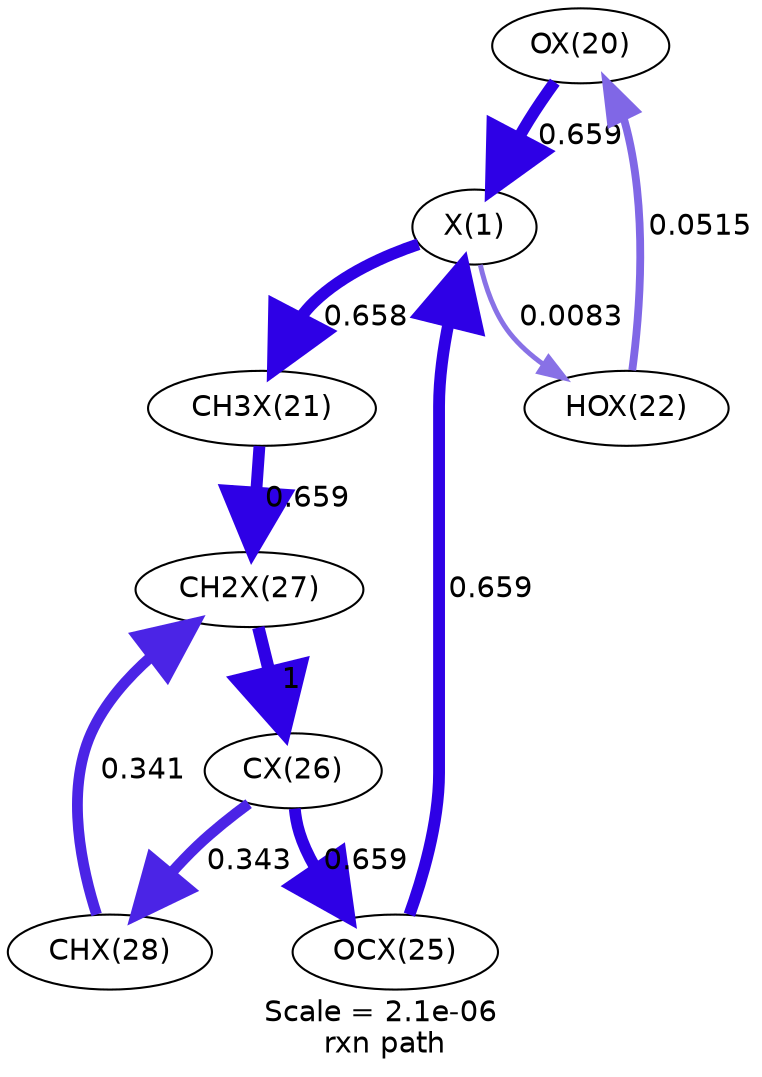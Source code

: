 digraph reaction_paths {
center=1;
s24 -> s22[fontname="Helvetica", penwidth=5.68, arrowsize=2.84, color="0.7, 1.16, 0.9"
, label=" 0.659"];
s22 -> s26[fontname="Helvetica", penwidth=2.38, arrowsize=1.19, color="0.7, 0.508, 0.9"
, label=" 0.0083"];
s22 -> s25[fontname="Helvetica", penwidth=5.68, arrowsize=2.84, color="0.7, 1.16, 0.9"
, label=" 0.658"];
s29 -> s22[fontname="Helvetica", penwidth=5.69, arrowsize=2.84, color="0.7, 1.16, 0.9"
, label=" 0.659"];
s26 -> s24[fontname="Helvetica", penwidth=3.76, arrowsize=1.88, color="0.7, 0.552, 0.9"
, label=" 0.0515"];
s25 -> s31[fontname="Helvetica", penwidth=5.68, arrowsize=2.84, color="0.7, 1.16, 0.9"
, label=" 0.659"];
s32 -> s31[fontname="Helvetica", penwidth=5.19, arrowsize=2.59, color="0.7, 0.841, 0.9"
, label=" 0.341"];
s31 -> s30[fontname="Helvetica", penwidth=6, arrowsize=3, color="0.7, 1.5, 0.9"
, label=" 1"];
s30 -> s32[fontname="Helvetica", penwidth=5.19, arrowsize=2.6, color="0.7, 0.843, 0.9"
, label=" 0.343"];
s30 -> s29[fontname="Helvetica", penwidth=5.68, arrowsize=2.84, color="0.7, 1.16, 0.9"
, label=" 0.659"];
s22 [ fontname="Helvetica", label="X(1)"];
s24 [ fontname="Helvetica", label="OX(20)"];
s25 [ fontname="Helvetica", label="CH3X(21)"];
s26 [ fontname="Helvetica", label="HOX(22)"];
s29 [ fontname="Helvetica", label="OCX(25)"];
s30 [ fontname="Helvetica", label="CX(26)"];
s31 [ fontname="Helvetica", label="CH2X(27)"];
s32 [ fontname="Helvetica", label="CHX(28)"];
 label = "Scale = 2.1e-06\l rxn path";
 fontname = "Helvetica";
}
